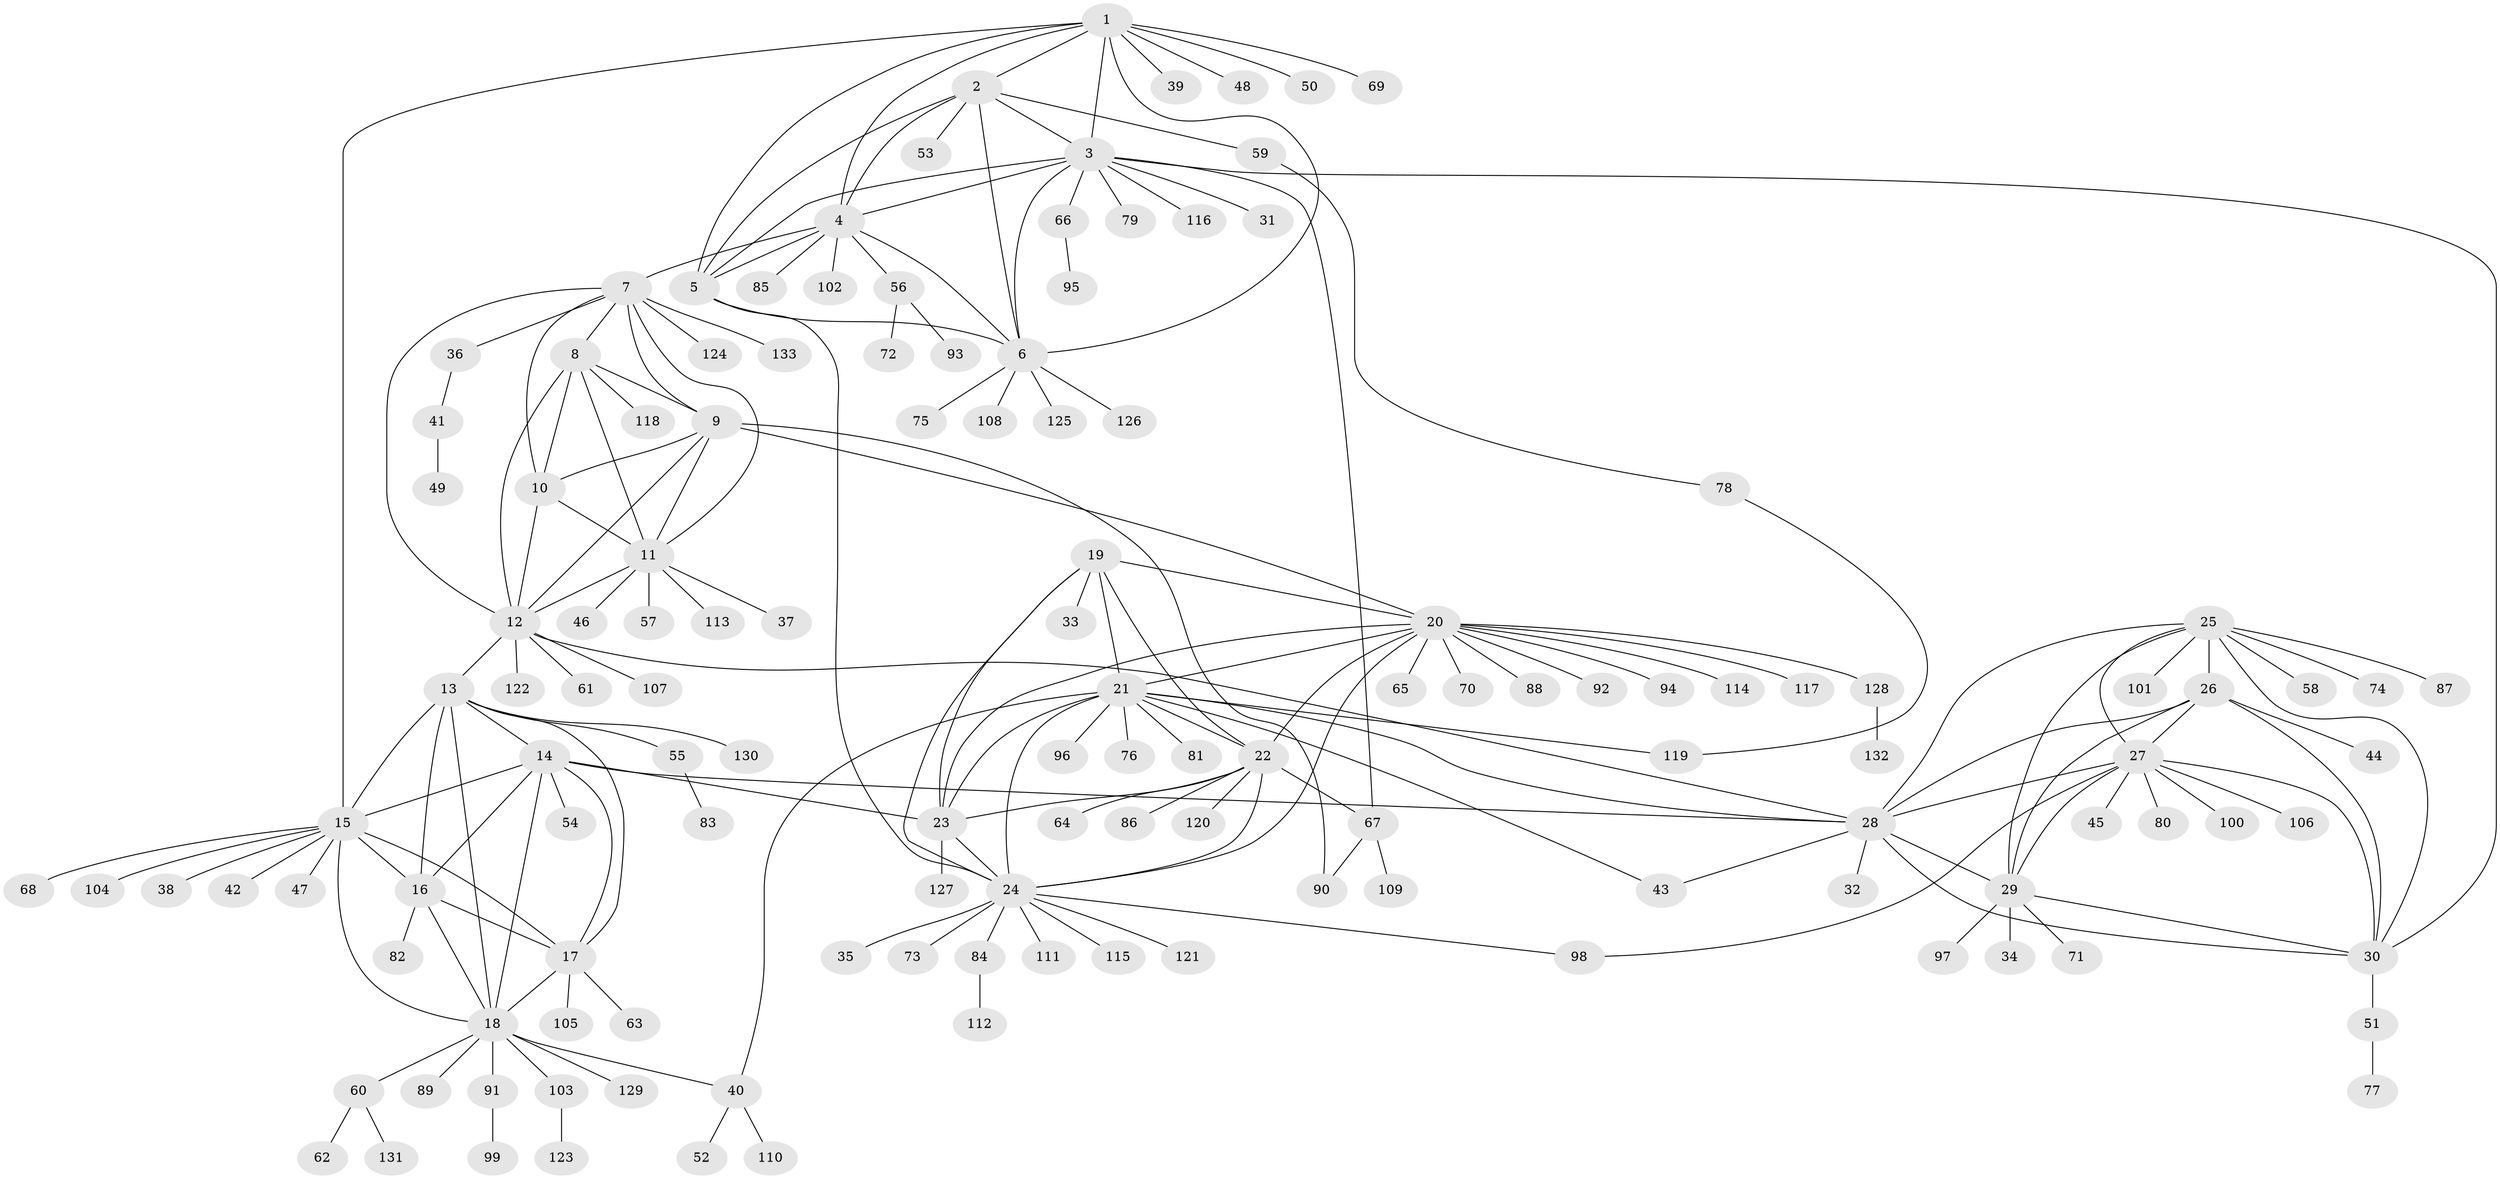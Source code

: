 // Generated by graph-tools (version 1.1) at 2025/11/02/27/25 16:11:32]
// undirected, 133 vertices, 194 edges
graph export_dot {
graph [start="1"]
  node [color=gray90,style=filled];
  1;
  2;
  3;
  4;
  5;
  6;
  7;
  8;
  9;
  10;
  11;
  12;
  13;
  14;
  15;
  16;
  17;
  18;
  19;
  20;
  21;
  22;
  23;
  24;
  25;
  26;
  27;
  28;
  29;
  30;
  31;
  32;
  33;
  34;
  35;
  36;
  37;
  38;
  39;
  40;
  41;
  42;
  43;
  44;
  45;
  46;
  47;
  48;
  49;
  50;
  51;
  52;
  53;
  54;
  55;
  56;
  57;
  58;
  59;
  60;
  61;
  62;
  63;
  64;
  65;
  66;
  67;
  68;
  69;
  70;
  71;
  72;
  73;
  74;
  75;
  76;
  77;
  78;
  79;
  80;
  81;
  82;
  83;
  84;
  85;
  86;
  87;
  88;
  89;
  90;
  91;
  92;
  93;
  94;
  95;
  96;
  97;
  98;
  99;
  100;
  101;
  102;
  103;
  104;
  105;
  106;
  107;
  108;
  109;
  110;
  111;
  112;
  113;
  114;
  115;
  116;
  117;
  118;
  119;
  120;
  121;
  122;
  123;
  124;
  125;
  126;
  127;
  128;
  129;
  130;
  131;
  132;
  133;
  1 -- 2;
  1 -- 3;
  1 -- 4;
  1 -- 5;
  1 -- 6;
  1 -- 15;
  1 -- 39;
  1 -- 48;
  1 -- 50;
  1 -- 69;
  2 -- 3;
  2 -- 4;
  2 -- 5;
  2 -- 6;
  2 -- 53;
  2 -- 59;
  3 -- 4;
  3 -- 5;
  3 -- 6;
  3 -- 30;
  3 -- 31;
  3 -- 66;
  3 -- 67;
  3 -- 79;
  3 -- 116;
  4 -- 5;
  4 -- 6;
  4 -- 7;
  4 -- 56;
  4 -- 85;
  4 -- 102;
  5 -- 6;
  5 -- 24;
  6 -- 75;
  6 -- 108;
  6 -- 125;
  6 -- 126;
  7 -- 8;
  7 -- 9;
  7 -- 10;
  7 -- 11;
  7 -- 12;
  7 -- 36;
  7 -- 124;
  7 -- 133;
  8 -- 9;
  8 -- 10;
  8 -- 11;
  8 -- 12;
  8 -- 118;
  9 -- 10;
  9 -- 11;
  9 -- 12;
  9 -- 20;
  9 -- 90;
  10 -- 11;
  10 -- 12;
  11 -- 12;
  11 -- 37;
  11 -- 46;
  11 -- 57;
  11 -- 113;
  12 -- 13;
  12 -- 28;
  12 -- 61;
  12 -- 107;
  12 -- 122;
  13 -- 14;
  13 -- 15;
  13 -- 16;
  13 -- 17;
  13 -- 18;
  13 -- 55;
  13 -- 130;
  14 -- 15;
  14 -- 16;
  14 -- 17;
  14 -- 18;
  14 -- 23;
  14 -- 28;
  14 -- 54;
  15 -- 16;
  15 -- 17;
  15 -- 18;
  15 -- 38;
  15 -- 42;
  15 -- 47;
  15 -- 68;
  15 -- 104;
  16 -- 17;
  16 -- 18;
  16 -- 82;
  17 -- 18;
  17 -- 63;
  17 -- 105;
  18 -- 40;
  18 -- 60;
  18 -- 89;
  18 -- 91;
  18 -- 103;
  18 -- 129;
  19 -- 20;
  19 -- 21;
  19 -- 22;
  19 -- 23;
  19 -- 24;
  19 -- 33;
  20 -- 21;
  20 -- 22;
  20 -- 23;
  20 -- 24;
  20 -- 65;
  20 -- 70;
  20 -- 88;
  20 -- 92;
  20 -- 94;
  20 -- 114;
  20 -- 117;
  20 -- 128;
  21 -- 22;
  21 -- 23;
  21 -- 24;
  21 -- 28;
  21 -- 40;
  21 -- 43;
  21 -- 76;
  21 -- 81;
  21 -- 96;
  21 -- 119;
  22 -- 23;
  22 -- 24;
  22 -- 64;
  22 -- 67;
  22 -- 86;
  22 -- 120;
  23 -- 24;
  23 -- 127;
  24 -- 35;
  24 -- 73;
  24 -- 84;
  24 -- 98;
  24 -- 111;
  24 -- 115;
  24 -- 121;
  25 -- 26;
  25 -- 27;
  25 -- 28;
  25 -- 29;
  25 -- 30;
  25 -- 58;
  25 -- 74;
  25 -- 87;
  25 -- 101;
  26 -- 27;
  26 -- 28;
  26 -- 29;
  26 -- 30;
  26 -- 44;
  27 -- 28;
  27 -- 29;
  27 -- 30;
  27 -- 45;
  27 -- 80;
  27 -- 98;
  27 -- 100;
  27 -- 106;
  28 -- 29;
  28 -- 30;
  28 -- 32;
  28 -- 43;
  29 -- 30;
  29 -- 34;
  29 -- 71;
  29 -- 97;
  30 -- 51;
  36 -- 41;
  40 -- 52;
  40 -- 110;
  41 -- 49;
  51 -- 77;
  55 -- 83;
  56 -- 72;
  56 -- 93;
  59 -- 78;
  60 -- 62;
  60 -- 131;
  66 -- 95;
  67 -- 90;
  67 -- 109;
  78 -- 119;
  84 -- 112;
  91 -- 99;
  103 -- 123;
  128 -- 132;
}
